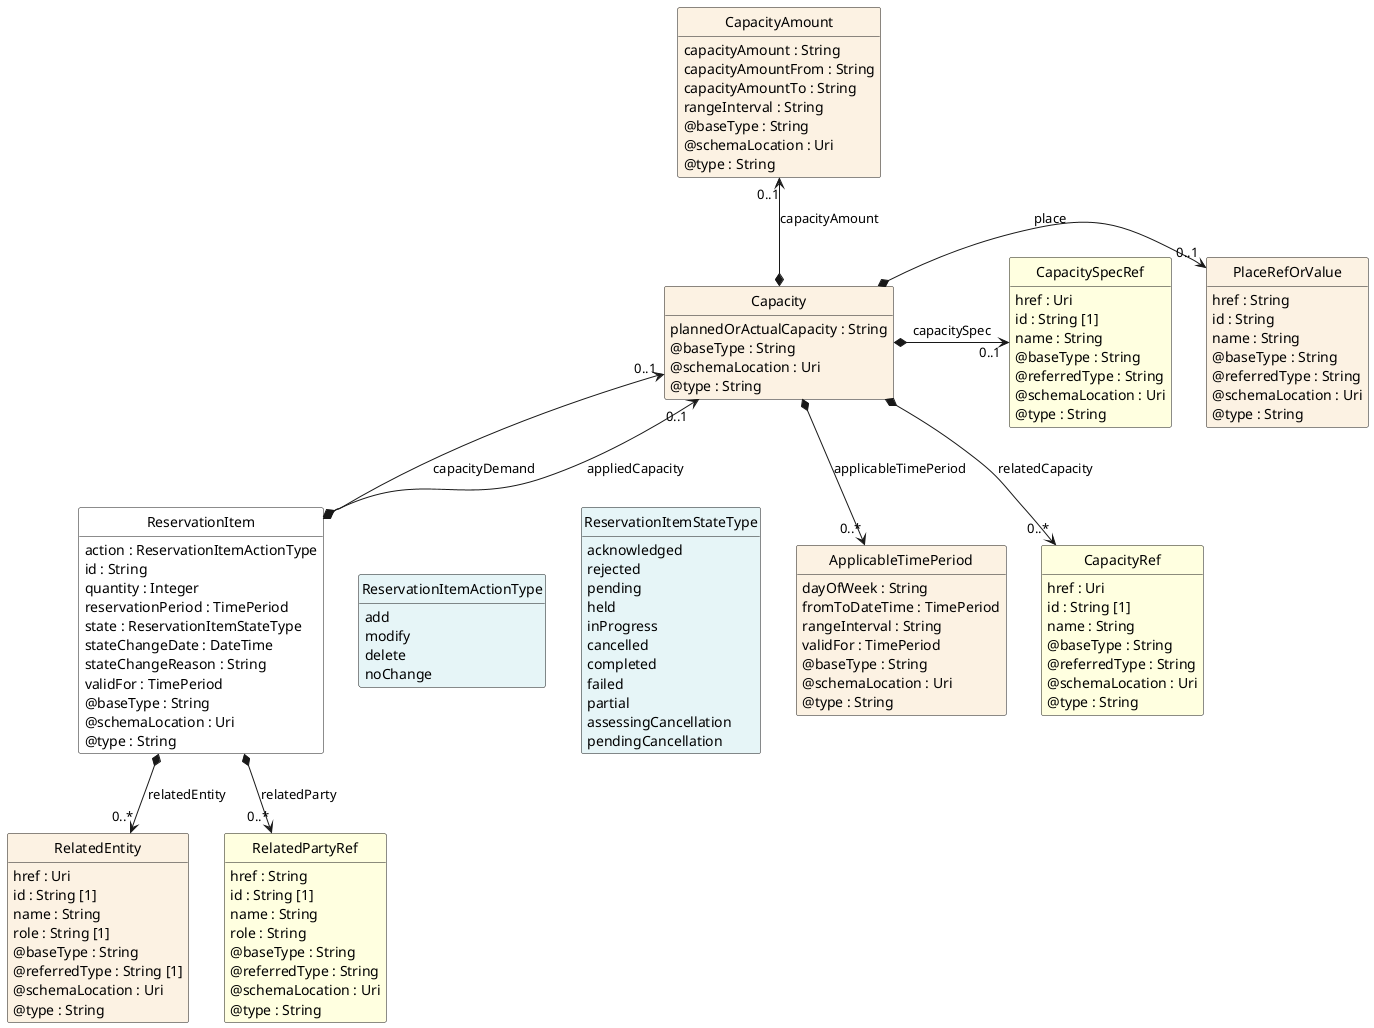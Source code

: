 @startuml
hide circle
hide methods
hide stereotype
show <<Enumeration>> stereotype
skinparam class {
   BackgroundColor<<Enumeration>> #E6F5F7
   BackgroundColor<<Ref>> #FFFFE0
   BackgroundColor<<Pivot>> #FFFFFFF
   BackgroundColor<<SimpleType>> #E2F0DA
   BackgroundColor #FCF2E3
}

class ReservationItem <<Pivot>> {
    action : ReservationItemActionType
    id : String
    quantity : Integer
    reservationPeriod : TimePeriod
    state : ReservationItemStateType
    stateChangeDate : DateTime
    stateChangeReason : String
    validFor : TimePeriod
    @baseType : String
    @schemaLocation : Uri
    @type : String
}

class RelatedEntity  {
    href : Uri
    id : String [1]
    name : String
    role : String [1]
    @baseType : String
    @referredType : String [1]
    @schemaLocation : Uri
    @type : String
}

class RelatedPartyRef  <<Ref>> {
    href : String
    id : String [1]
    name : String
    role : String
    @baseType : String
    @referredType : String
    @schemaLocation : Uri
    @type : String
}

class Capacity  {
    plannedOrActualCapacity : String
    @baseType : String
    @schemaLocation : Uri
    @type : String
}

class ApplicableTimePeriod  {
    dayOfWeek : String
    fromToDateTime : TimePeriod
    rangeInterval : String
    validFor : TimePeriod
    @baseType : String
    @schemaLocation : Uri
    @type : String
}

class CapacityRef  <<Ref>> {
    href : Uri
    id : String [1]
    name : String
    @baseType : String
    @referredType : String
    @schemaLocation : Uri
    @type : String
}

class CapacitySpecRef  <<Ref>> {
    href : Uri
    id : String [1]
    name : String
    @baseType : String
    @referredType : String
    @schemaLocation : Uri
    @type : String
}

class PlaceRefOrValue  {
    href : String
    id : String
    name : String
    @baseType : String
    @referredType : String
    @schemaLocation : Uri
    @type : String
}

class CapacityAmount  {
    capacityAmount : String
    capacityAmountFrom : String
    capacityAmountTo : String
    rangeInterval : String
    @baseType : String
    @schemaLocation : Uri
    @type : String
}

class ReservationItemActionType <<Enumeration>> {
    add
    modify
    delete
    noChange
}

class ReservationItemStateType <<Enumeration>> {
    acknowledged
    rejected
    pending
    held
    inProgress
    cancelled
    completed
    failed
    partial
    assessingCancellation
    pendingCancellation
}

PlaceRefOrValue "0..1" <-left-* Capacity : place

Capacity *-right-> "0..1" CapacitySpecRef : capacitySpec

CapacityAmount "0..1" <--* Capacity : capacityAmount

Capacity *-->  "0..*" CapacityRef : relatedCapacity

Capacity *-->  "0..*" ApplicableTimePeriod : applicableTimePeriod

Capacity "0..1" <--* ReservationItem : capacityDemand

Capacity "0..1" <--* ReservationItem : appliedCapacity

ReservationItem -right[hidden]-> ReservationItemActionType

ReservationItemActionType -right[hidden]-> ReservationItemStateType

ReservationItem *-->  "0..*" RelatedEntity : relatedEntity

ReservationItem *-->  "0..*" RelatedPartyRef : relatedParty

@enduml